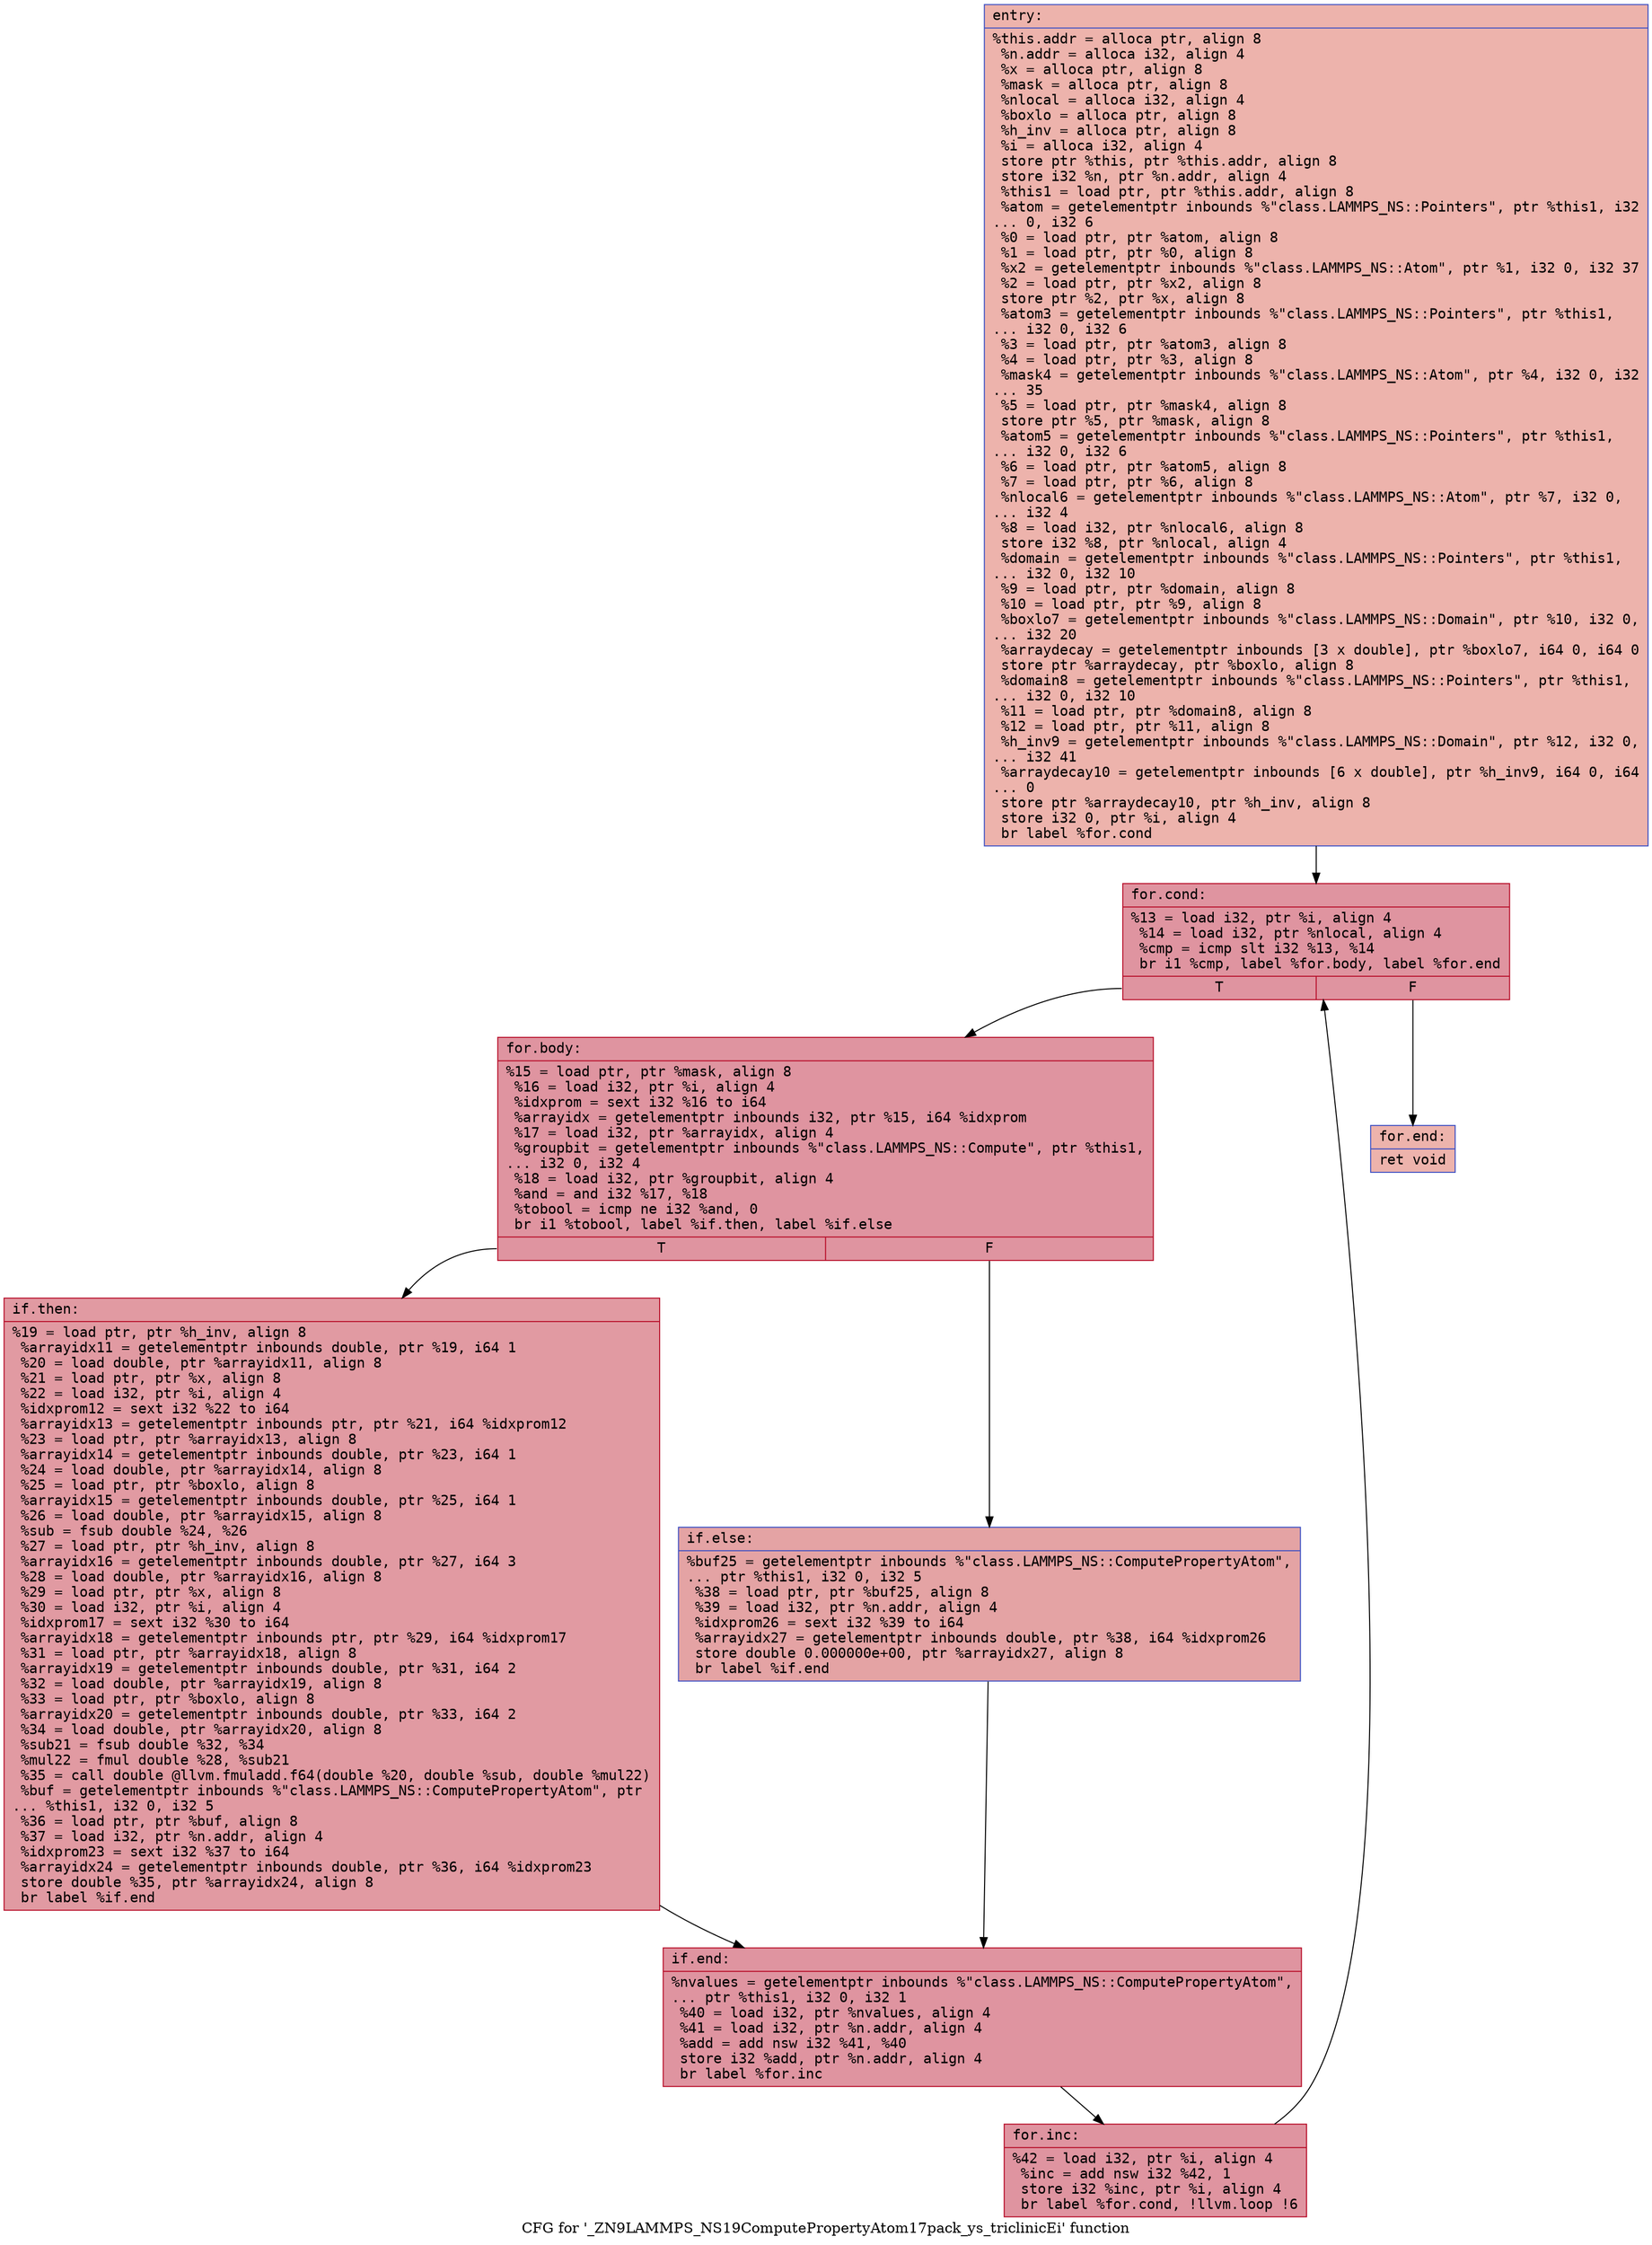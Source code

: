 digraph "CFG for '_ZN9LAMMPS_NS19ComputePropertyAtom17pack_ys_triclinicEi' function" {
	label="CFG for '_ZN9LAMMPS_NS19ComputePropertyAtom17pack_ys_triclinicEi' function";

	Node0x55e557c12770 [shape=record,color="#3d50c3ff", style=filled, fillcolor="#d6524470" fontname="Courier",label="{entry:\l|  %this.addr = alloca ptr, align 8\l  %n.addr = alloca i32, align 4\l  %x = alloca ptr, align 8\l  %mask = alloca ptr, align 8\l  %nlocal = alloca i32, align 4\l  %boxlo = alloca ptr, align 8\l  %h_inv = alloca ptr, align 8\l  %i = alloca i32, align 4\l  store ptr %this, ptr %this.addr, align 8\l  store i32 %n, ptr %n.addr, align 4\l  %this1 = load ptr, ptr %this.addr, align 8\l  %atom = getelementptr inbounds %\"class.LAMMPS_NS::Pointers\", ptr %this1, i32\l... 0, i32 6\l  %0 = load ptr, ptr %atom, align 8\l  %1 = load ptr, ptr %0, align 8\l  %x2 = getelementptr inbounds %\"class.LAMMPS_NS::Atom\", ptr %1, i32 0, i32 37\l  %2 = load ptr, ptr %x2, align 8\l  store ptr %2, ptr %x, align 8\l  %atom3 = getelementptr inbounds %\"class.LAMMPS_NS::Pointers\", ptr %this1,\l... i32 0, i32 6\l  %3 = load ptr, ptr %atom3, align 8\l  %4 = load ptr, ptr %3, align 8\l  %mask4 = getelementptr inbounds %\"class.LAMMPS_NS::Atom\", ptr %4, i32 0, i32\l... 35\l  %5 = load ptr, ptr %mask4, align 8\l  store ptr %5, ptr %mask, align 8\l  %atom5 = getelementptr inbounds %\"class.LAMMPS_NS::Pointers\", ptr %this1,\l... i32 0, i32 6\l  %6 = load ptr, ptr %atom5, align 8\l  %7 = load ptr, ptr %6, align 8\l  %nlocal6 = getelementptr inbounds %\"class.LAMMPS_NS::Atom\", ptr %7, i32 0,\l... i32 4\l  %8 = load i32, ptr %nlocal6, align 8\l  store i32 %8, ptr %nlocal, align 4\l  %domain = getelementptr inbounds %\"class.LAMMPS_NS::Pointers\", ptr %this1,\l... i32 0, i32 10\l  %9 = load ptr, ptr %domain, align 8\l  %10 = load ptr, ptr %9, align 8\l  %boxlo7 = getelementptr inbounds %\"class.LAMMPS_NS::Domain\", ptr %10, i32 0,\l... i32 20\l  %arraydecay = getelementptr inbounds [3 x double], ptr %boxlo7, i64 0, i64 0\l  store ptr %arraydecay, ptr %boxlo, align 8\l  %domain8 = getelementptr inbounds %\"class.LAMMPS_NS::Pointers\", ptr %this1,\l... i32 0, i32 10\l  %11 = load ptr, ptr %domain8, align 8\l  %12 = load ptr, ptr %11, align 8\l  %h_inv9 = getelementptr inbounds %\"class.LAMMPS_NS::Domain\", ptr %12, i32 0,\l... i32 41\l  %arraydecay10 = getelementptr inbounds [6 x double], ptr %h_inv9, i64 0, i64\l... 0\l  store ptr %arraydecay10, ptr %h_inv, align 8\l  store i32 0, ptr %i, align 4\l  br label %for.cond\l}"];
	Node0x55e557c12770 -> Node0x55e557c14490[tooltip="entry -> for.cond\nProbability 100.00%" ];
	Node0x55e557c14490 [shape=record,color="#b70d28ff", style=filled, fillcolor="#b70d2870" fontname="Courier",label="{for.cond:\l|  %13 = load i32, ptr %i, align 4\l  %14 = load i32, ptr %nlocal, align 4\l  %cmp = icmp slt i32 %13, %14\l  br i1 %cmp, label %for.body, label %for.end\l|{<s0>T|<s1>F}}"];
	Node0x55e557c14490:s0 -> Node0x55e557c148c0[tooltip="for.cond -> for.body\nProbability 96.88%" ];
	Node0x55e557c14490:s1 -> Node0x55e557c14940[tooltip="for.cond -> for.end\nProbability 3.12%" ];
	Node0x55e557c148c0 [shape=record,color="#b70d28ff", style=filled, fillcolor="#b70d2870" fontname="Courier",label="{for.body:\l|  %15 = load ptr, ptr %mask, align 8\l  %16 = load i32, ptr %i, align 4\l  %idxprom = sext i32 %16 to i64\l  %arrayidx = getelementptr inbounds i32, ptr %15, i64 %idxprom\l  %17 = load i32, ptr %arrayidx, align 4\l  %groupbit = getelementptr inbounds %\"class.LAMMPS_NS::Compute\", ptr %this1,\l... i32 0, i32 4\l  %18 = load i32, ptr %groupbit, align 4\l  %and = and i32 %17, %18\l  %tobool = icmp ne i32 %and, 0\l  br i1 %tobool, label %if.then, label %if.else\l|{<s0>T|<s1>F}}"];
	Node0x55e557c148c0:s0 -> Node0x55e557c15010[tooltip="for.body -> if.then\nProbability 62.50%" ];
	Node0x55e557c148c0:s1 -> Node0x55e557c15080[tooltip="for.body -> if.else\nProbability 37.50%" ];
	Node0x55e557c15010 [shape=record,color="#b70d28ff", style=filled, fillcolor="#bb1b2c70" fontname="Courier",label="{if.then:\l|  %19 = load ptr, ptr %h_inv, align 8\l  %arrayidx11 = getelementptr inbounds double, ptr %19, i64 1\l  %20 = load double, ptr %arrayidx11, align 8\l  %21 = load ptr, ptr %x, align 8\l  %22 = load i32, ptr %i, align 4\l  %idxprom12 = sext i32 %22 to i64\l  %arrayidx13 = getelementptr inbounds ptr, ptr %21, i64 %idxprom12\l  %23 = load ptr, ptr %arrayidx13, align 8\l  %arrayidx14 = getelementptr inbounds double, ptr %23, i64 1\l  %24 = load double, ptr %arrayidx14, align 8\l  %25 = load ptr, ptr %boxlo, align 8\l  %arrayidx15 = getelementptr inbounds double, ptr %25, i64 1\l  %26 = load double, ptr %arrayidx15, align 8\l  %sub = fsub double %24, %26\l  %27 = load ptr, ptr %h_inv, align 8\l  %arrayidx16 = getelementptr inbounds double, ptr %27, i64 3\l  %28 = load double, ptr %arrayidx16, align 8\l  %29 = load ptr, ptr %x, align 8\l  %30 = load i32, ptr %i, align 4\l  %idxprom17 = sext i32 %30 to i64\l  %arrayidx18 = getelementptr inbounds ptr, ptr %29, i64 %idxprom17\l  %31 = load ptr, ptr %arrayidx18, align 8\l  %arrayidx19 = getelementptr inbounds double, ptr %31, i64 2\l  %32 = load double, ptr %arrayidx19, align 8\l  %33 = load ptr, ptr %boxlo, align 8\l  %arrayidx20 = getelementptr inbounds double, ptr %33, i64 2\l  %34 = load double, ptr %arrayidx20, align 8\l  %sub21 = fsub double %32, %34\l  %mul22 = fmul double %28, %sub21\l  %35 = call double @llvm.fmuladd.f64(double %20, double %sub, double %mul22)\l  %buf = getelementptr inbounds %\"class.LAMMPS_NS::ComputePropertyAtom\", ptr\l... %this1, i32 0, i32 5\l  %36 = load ptr, ptr %buf, align 8\l  %37 = load i32, ptr %n.addr, align 4\l  %idxprom23 = sext i32 %37 to i64\l  %arrayidx24 = getelementptr inbounds double, ptr %36, i64 %idxprom23\l  store double %35, ptr %arrayidx24, align 8\l  br label %if.end\l}"];
	Node0x55e557c15010 -> Node0x55e557c147c0[tooltip="if.then -> if.end\nProbability 100.00%" ];
	Node0x55e557c15080 [shape=record,color="#3d50c3ff", style=filled, fillcolor="#c32e3170" fontname="Courier",label="{if.else:\l|  %buf25 = getelementptr inbounds %\"class.LAMMPS_NS::ComputePropertyAtom\",\l... ptr %this1, i32 0, i32 5\l  %38 = load ptr, ptr %buf25, align 8\l  %39 = load i32, ptr %n.addr, align 4\l  %idxprom26 = sext i32 %39 to i64\l  %arrayidx27 = getelementptr inbounds double, ptr %38, i64 %idxprom26\l  store double 0.000000e+00, ptr %arrayidx27, align 8\l  br label %if.end\l}"];
	Node0x55e557c15080 -> Node0x55e557c147c0[tooltip="if.else -> if.end\nProbability 100.00%" ];
	Node0x55e557c147c0 [shape=record,color="#b70d28ff", style=filled, fillcolor="#b70d2870" fontname="Courier",label="{if.end:\l|  %nvalues = getelementptr inbounds %\"class.LAMMPS_NS::ComputePropertyAtom\",\l... ptr %this1, i32 0, i32 1\l  %40 = load i32, ptr %nvalues, align 4\l  %41 = load i32, ptr %n.addr, align 4\l  %add = add nsw i32 %41, %40\l  store i32 %add, ptr %n.addr, align 4\l  br label %for.inc\l}"];
	Node0x55e557c147c0 -> Node0x55e557c17350[tooltip="if.end -> for.inc\nProbability 100.00%" ];
	Node0x55e557c17350 [shape=record,color="#b70d28ff", style=filled, fillcolor="#b70d2870" fontname="Courier",label="{for.inc:\l|  %42 = load i32, ptr %i, align 4\l  %inc = add nsw i32 %42, 1\l  store i32 %inc, ptr %i, align 4\l  br label %for.cond, !llvm.loop !6\l}"];
	Node0x55e557c17350 -> Node0x55e557c14490[tooltip="for.inc -> for.cond\nProbability 100.00%" ];
	Node0x55e557c14940 [shape=record,color="#3d50c3ff", style=filled, fillcolor="#d6524470" fontname="Courier",label="{for.end:\l|  ret void\l}"];
}
